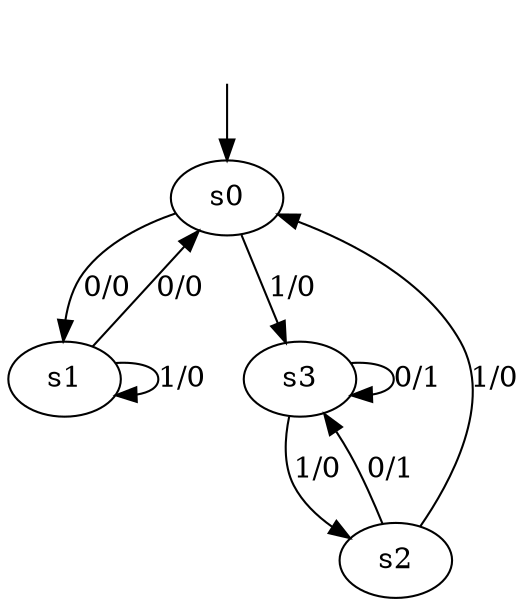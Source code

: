 digraph G {
s0
s1
s2
s3
s0 -> s1 [label="0/0"]
s0 -> s3 [label="1/0"]
s1 -> s0 [label="0/0"]
s1 -> s1 [label="1/0"]
s2 -> s0 [label="1/0"]
s2 -> s3 [label="0/1"]
s3 -> s2 [label="1/0"]
s3 -> s3 [label="0/1"]
__start0 [label="" shape="none"];
__start0 -> s0;
}
